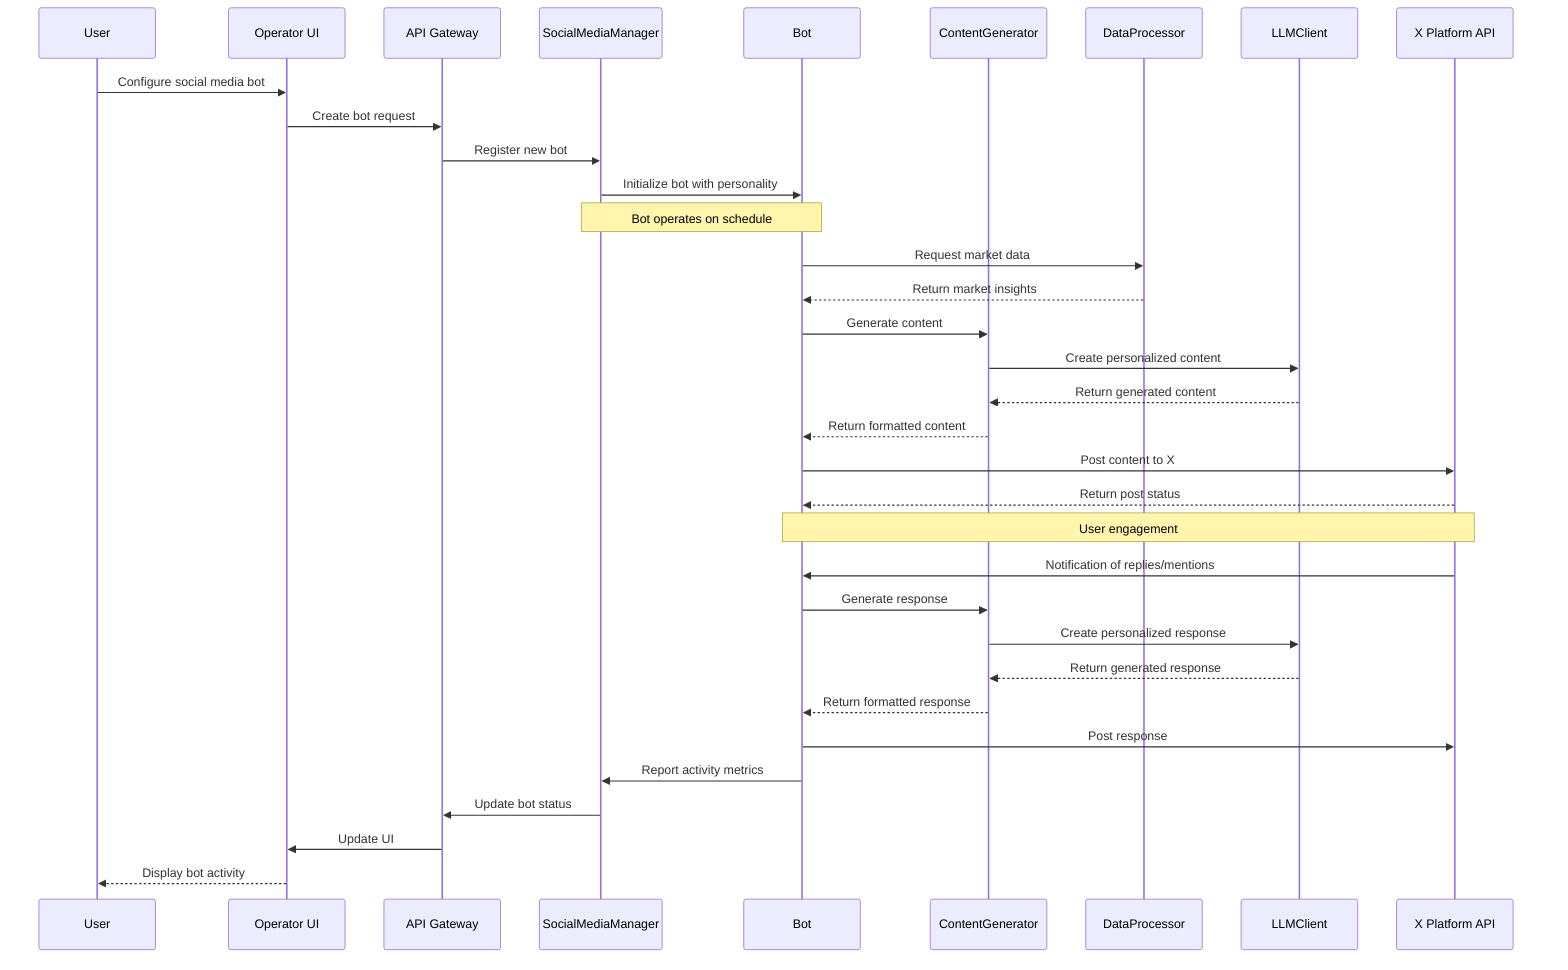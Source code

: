 sequenceDiagram
    participant User
    participant UI as Operator UI
    participant API as API Gateway
    participant SM as SocialMediaManager
    participant Bot as Bot
    participant CG as ContentGenerator
    participant DP as DataProcessor
    participant LLM as LLMClient
    participant X as X Platform API
    
    User->>UI: Configure social media bot
    UI->>API: Create bot request
    API->>SM: Register new bot
    SM->>Bot: Initialize bot with personality
    
    Note over Bot,SM: Bot operates on schedule
    
    Bot->>DP: Request market data
    DP-->>Bot: Return market insights
    
    Bot->>CG: Generate content
    CG->>LLM: Create personalized content
    LLM-->>CG: Return generated content
    CG-->>Bot: Return formatted content
    
    Bot->>X: Post content to X
    X-->>Bot: Return post status
    
    Note over X,Bot: User engagement
    X->>Bot: Notification of replies/mentions
    Bot->>CG: Generate response
    CG->>LLM: Create personalized response
    LLM-->>CG: Return generated response
    CG-->>Bot: Return formatted response
    Bot->>X: Post response
    
    Bot->>SM: Report activity metrics
    SM->>API: Update bot status
    API->>UI: Update UI
    UI-->>User: Display bot activity